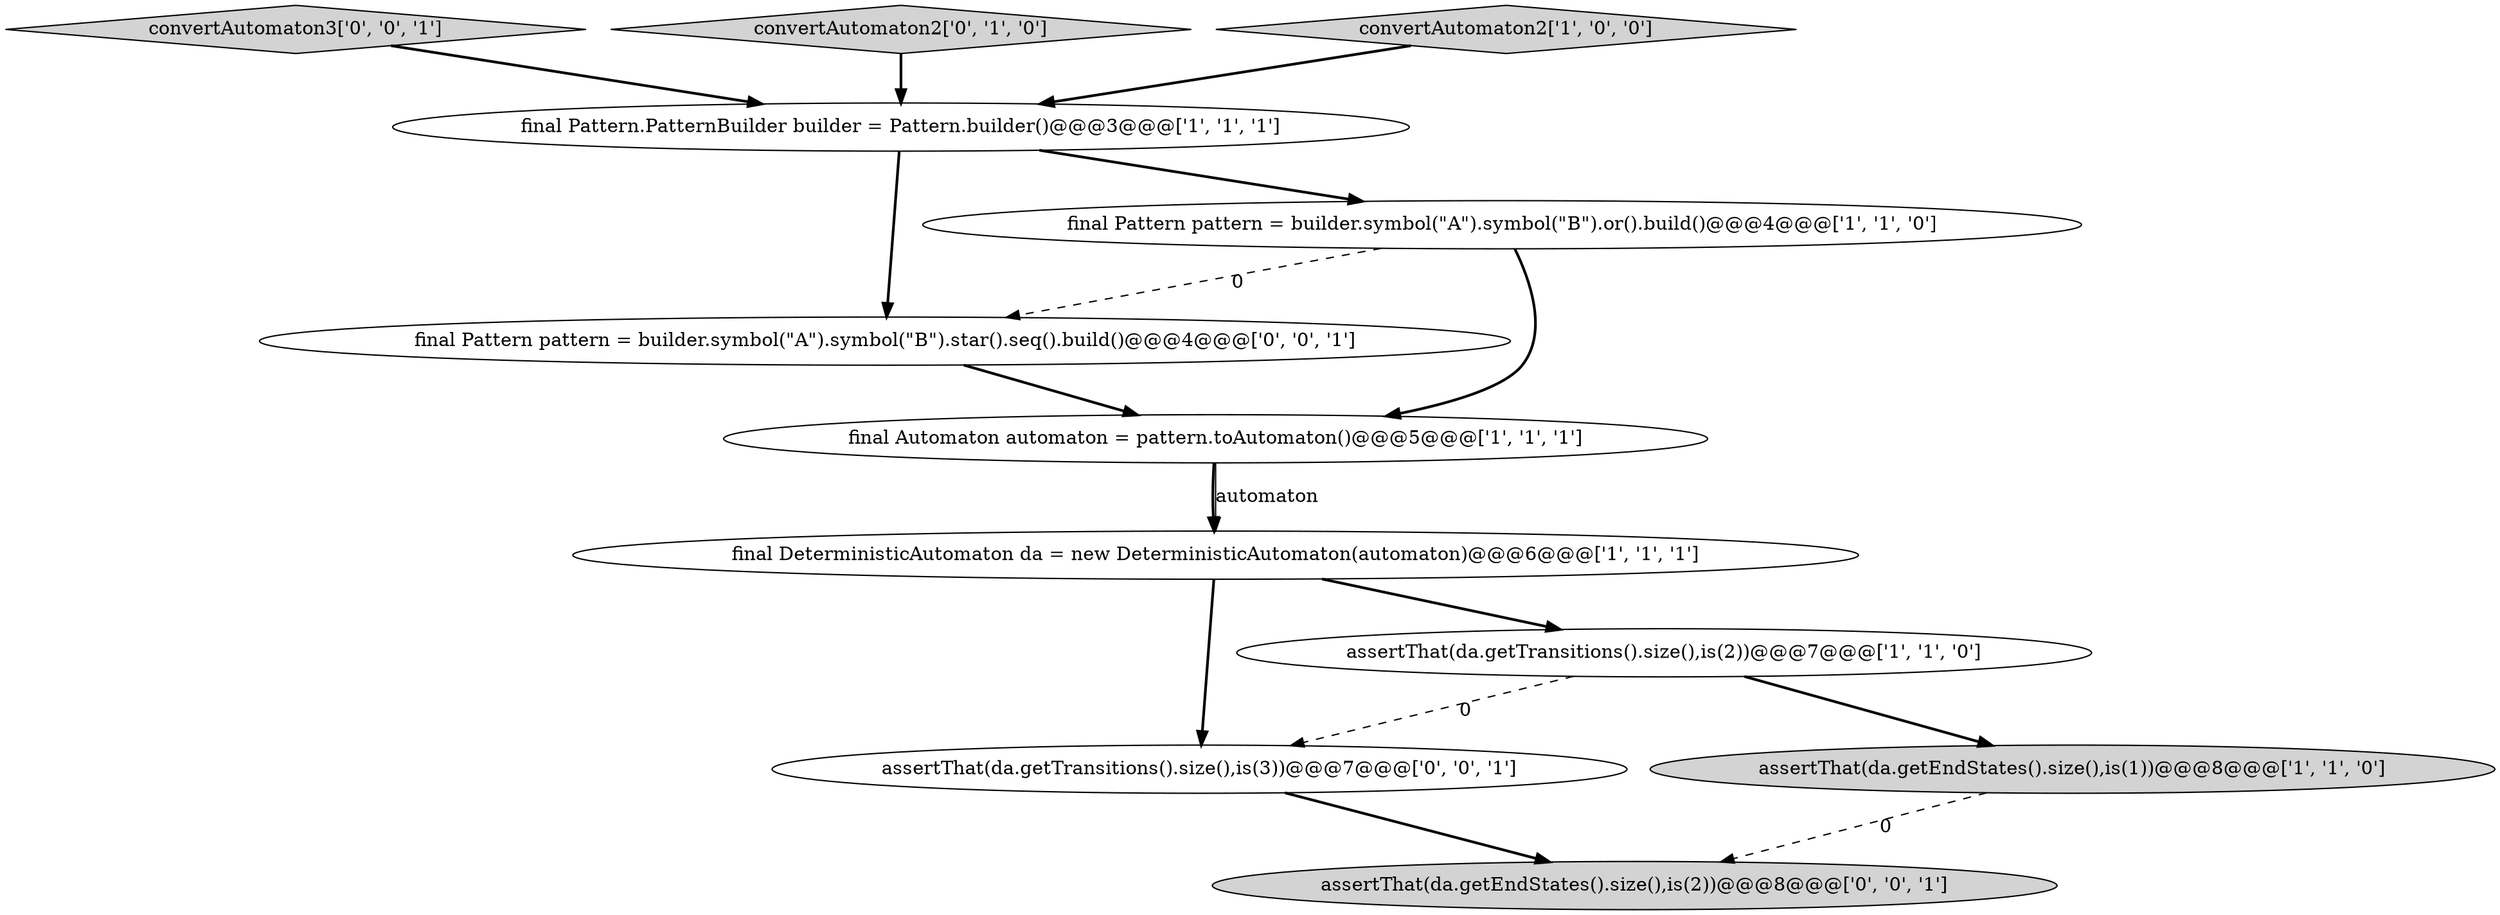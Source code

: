 digraph {
8 [style = filled, label = "assertThat(da.getEndStates().size(),is(2))@@@8@@@['0', '0', '1']", fillcolor = lightgray, shape = ellipse image = "AAA0AAABBB3BBB"];
9 [style = filled, label = "convertAutomaton3['0', '0', '1']", fillcolor = lightgray, shape = diamond image = "AAA0AAABBB3BBB"];
11 [style = filled, label = "final Pattern pattern = builder.symbol(\"A\").symbol(\"B\").star().seq().build()@@@4@@@['0', '0', '1']", fillcolor = white, shape = ellipse image = "AAA0AAABBB3BBB"];
2 [style = filled, label = "final Pattern pattern = builder.symbol(\"A\").symbol(\"B\").or().build()@@@4@@@['1', '1', '0']", fillcolor = white, shape = ellipse image = "AAA0AAABBB1BBB"];
10 [style = filled, label = "assertThat(da.getTransitions().size(),is(3))@@@7@@@['0', '0', '1']", fillcolor = white, shape = ellipse image = "AAA0AAABBB3BBB"];
4 [style = filled, label = "final DeterministicAutomaton da = new DeterministicAutomaton(automaton)@@@6@@@['1', '1', '1']", fillcolor = white, shape = ellipse image = "AAA0AAABBB1BBB"];
5 [style = filled, label = "assertThat(da.getTransitions().size(),is(2))@@@7@@@['1', '1', '0']", fillcolor = white, shape = ellipse image = "AAA0AAABBB1BBB"];
3 [style = filled, label = "final Pattern.PatternBuilder builder = Pattern.builder()@@@3@@@['1', '1', '1']", fillcolor = white, shape = ellipse image = "AAA0AAABBB1BBB"];
0 [style = filled, label = "assertThat(da.getEndStates().size(),is(1))@@@8@@@['1', '1', '0']", fillcolor = lightgray, shape = ellipse image = "AAA0AAABBB1BBB"];
1 [style = filled, label = "final Automaton automaton = pattern.toAutomaton()@@@5@@@['1', '1', '1']", fillcolor = white, shape = ellipse image = "AAA0AAABBB1BBB"];
7 [style = filled, label = "convertAutomaton2['0', '1', '0']", fillcolor = lightgray, shape = diamond image = "AAA0AAABBB2BBB"];
6 [style = filled, label = "convertAutomaton2['1', '0', '0']", fillcolor = lightgray, shape = diamond image = "AAA0AAABBB1BBB"];
3->11 [style = bold, label=""];
4->10 [style = bold, label=""];
6->3 [style = bold, label=""];
9->3 [style = bold, label=""];
2->11 [style = dashed, label="0"];
1->4 [style = bold, label=""];
0->8 [style = dashed, label="0"];
3->2 [style = bold, label=""];
5->0 [style = bold, label=""];
10->8 [style = bold, label=""];
5->10 [style = dashed, label="0"];
11->1 [style = bold, label=""];
4->5 [style = bold, label=""];
2->1 [style = bold, label=""];
1->4 [style = solid, label="automaton"];
7->3 [style = bold, label=""];
}
